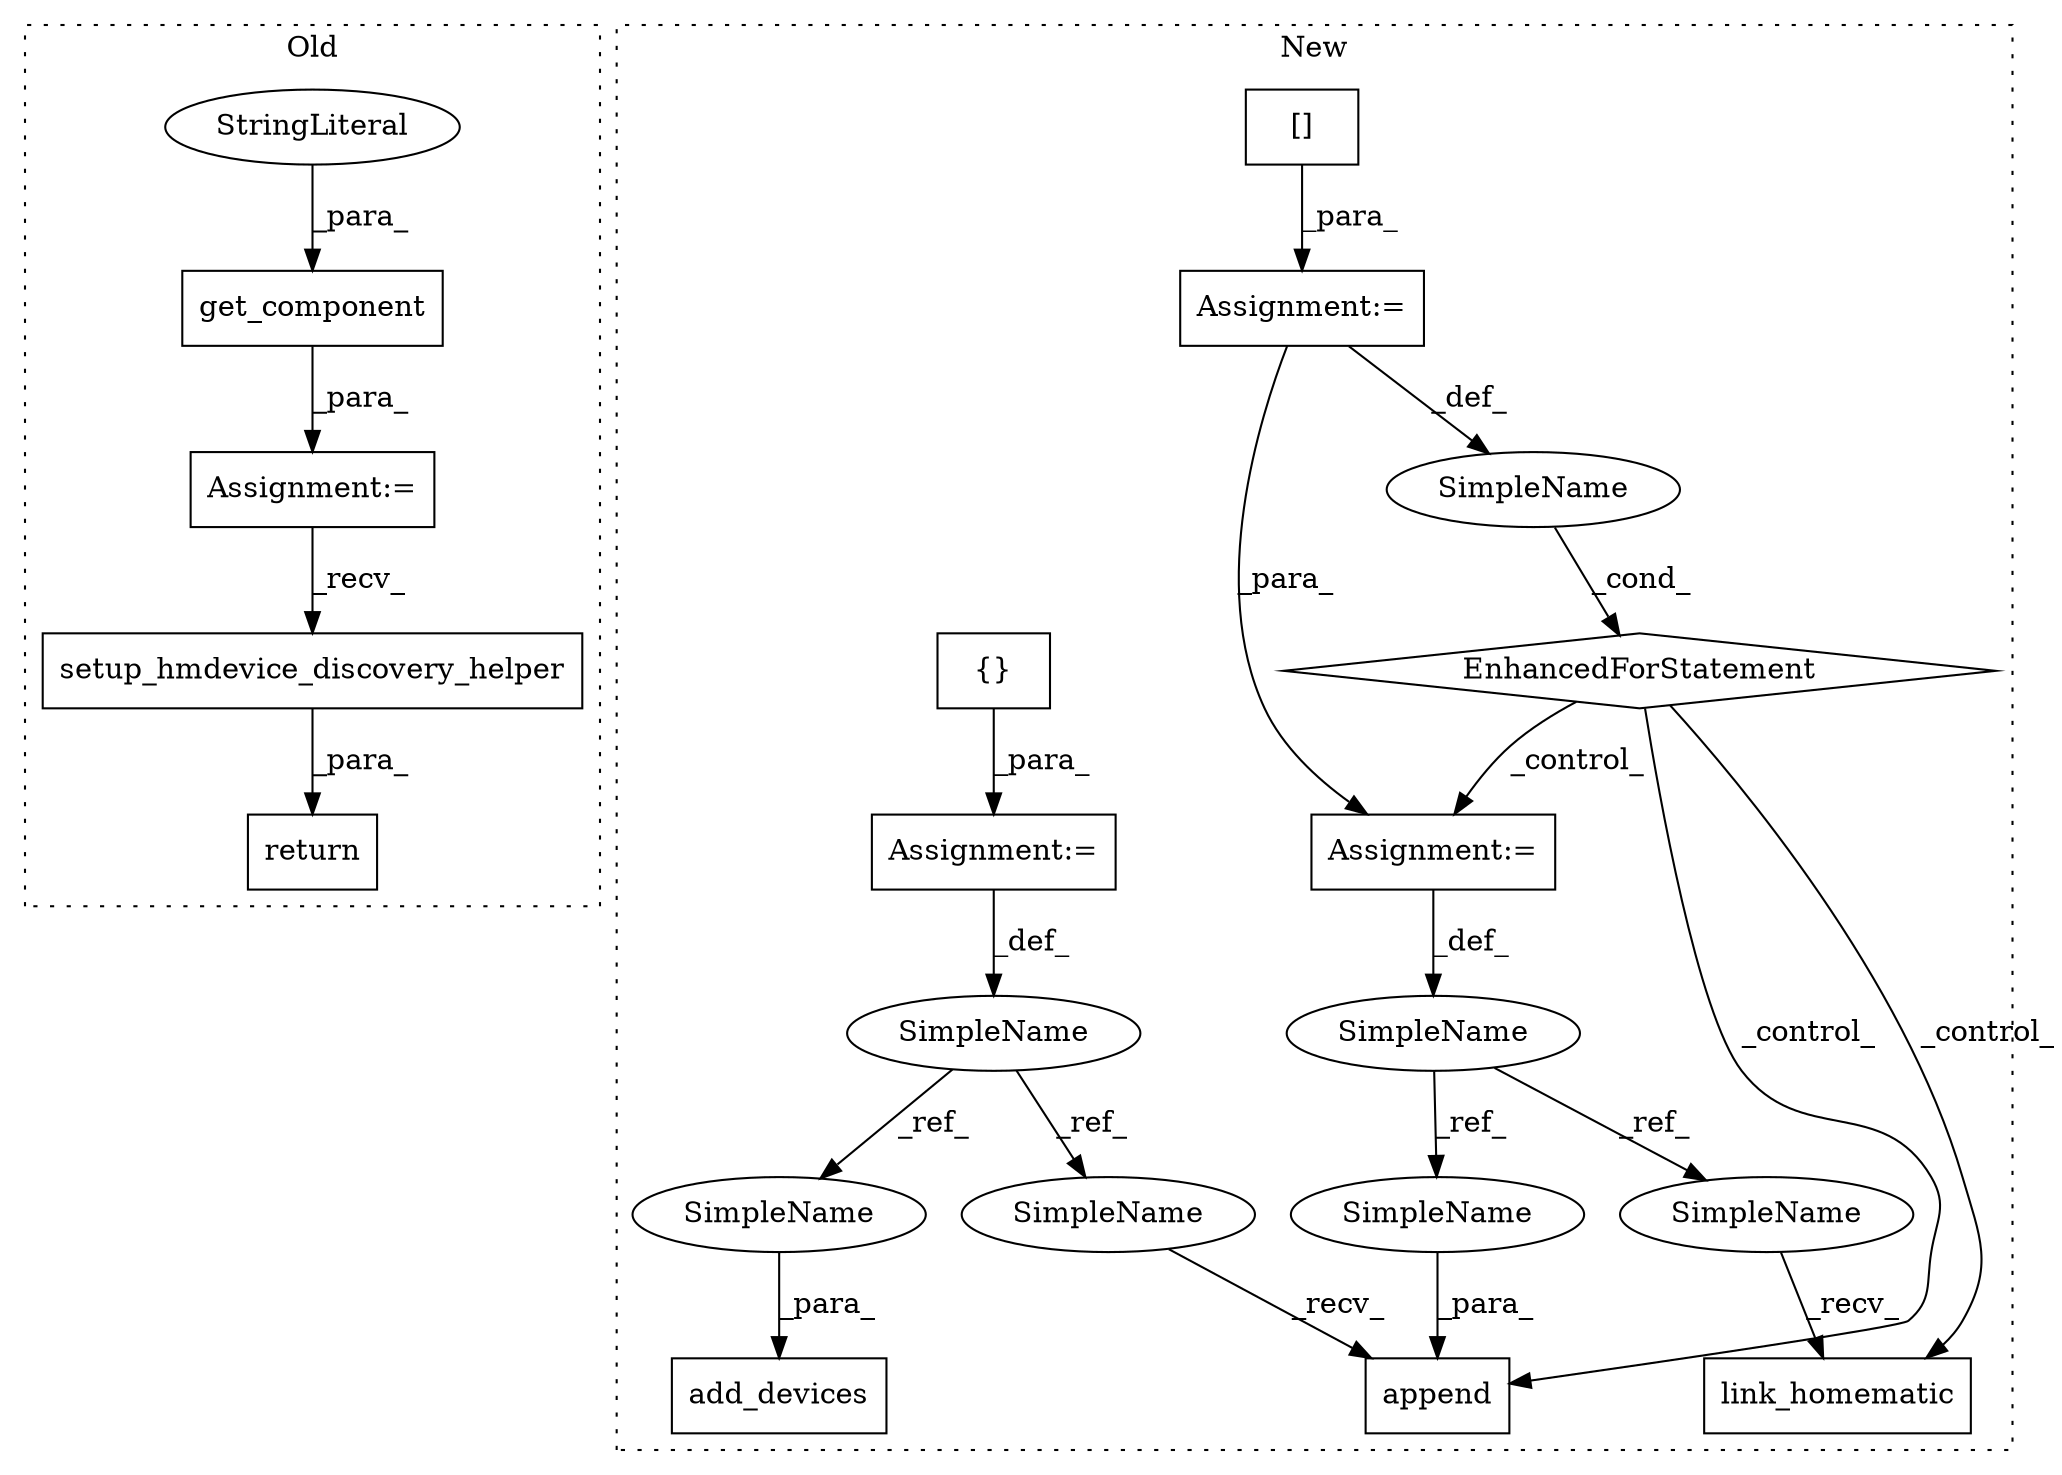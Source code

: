 digraph G {
subgraph cluster0 {
1 [label="get_component" a="32" s="1059,1084" l="14,1" shape="box"];
3 [label="StringLiteral" a="45" s="1073" l="11" shape="ellipse"];
4 [label="Assignment:=" a="7" s="1058" l="1" shape="box"];
13 [label="setup_hmdevice_discovery_helper" a="32" s="1108,1189" l="32,1" shape="box"];
17 [label="return" a="41" s="1091" l="7" shape="box"];
label = "Old";
style="dotted";
}
subgraph cluster1 {
2 [label="[]" a="2" s="1188,1224" l="15,1" shape="box"];
5 [label="Assignment:=" a="7" s="1122,1225" l="53,2" shape="box"];
6 [label="EnhancedForStatement" a="70" s="1122,1225" l="53,2" shape="diamond"];
7 [label="SimpleName" a="42" s="1179" l="6" shape="ellipse"];
8 [label="link_homematic" a="32" s="1286" l="16" shape="box"];
9 [label="SimpleName" a="42" s="1235" l="10" shape="ellipse"];
10 [label="append" a="32" s="1318,1335" l="7,1" shape="box"];
11 [label="{}" a="4" s="1114" l="2" shape="box"];
12 [label="add_devices" a="32" s="1348,1367" l="12,1" shape="box"];
14 [label="SimpleName" a="42" s="1092" l="7" shape="ellipse"];
15 [label="Assignment:=" a="7" s="1245" l="1" shape="box"];
16 [label="Assignment:=" a="7" s="1099" l="1" shape="box"];
18 [label="SimpleName" a="42" s="1360" l="7" shape="ellipse"];
19 [label="SimpleName" a="42" s="1310" l="7" shape="ellipse"];
20 [label="SimpleName" a="42" s="1325" l="10" shape="ellipse"];
21 [label="SimpleName" a="42" s="1275" l="10" shape="ellipse"];
label = "New";
style="dotted";
}
1 -> 4 [label="_para_"];
2 -> 5 [label="_para_"];
3 -> 1 [label="_para_"];
4 -> 13 [label="_recv_"];
5 -> 7 [label="_def_"];
5 -> 15 [label="_para_"];
6 -> 8 [label="_control_"];
6 -> 10 [label="_control_"];
6 -> 15 [label="_control_"];
7 -> 6 [label="_cond_"];
9 -> 21 [label="_ref_"];
9 -> 20 [label="_ref_"];
11 -> 16 [label="_para_"];
13 -> 17 [label="_para_"];
14 -> 18 [label="_ref_"];
14 -> 19 [label="_ref_"];
15 -> 9 [label="_def_"];
16 -> 14 [label="_def_"];
18 -> 12 [label="_para_"];
19 -> 10 [label="_recv_"];
20 -> 10 [label="_para_"];
21 -> 8 [label="_recv_"];
}